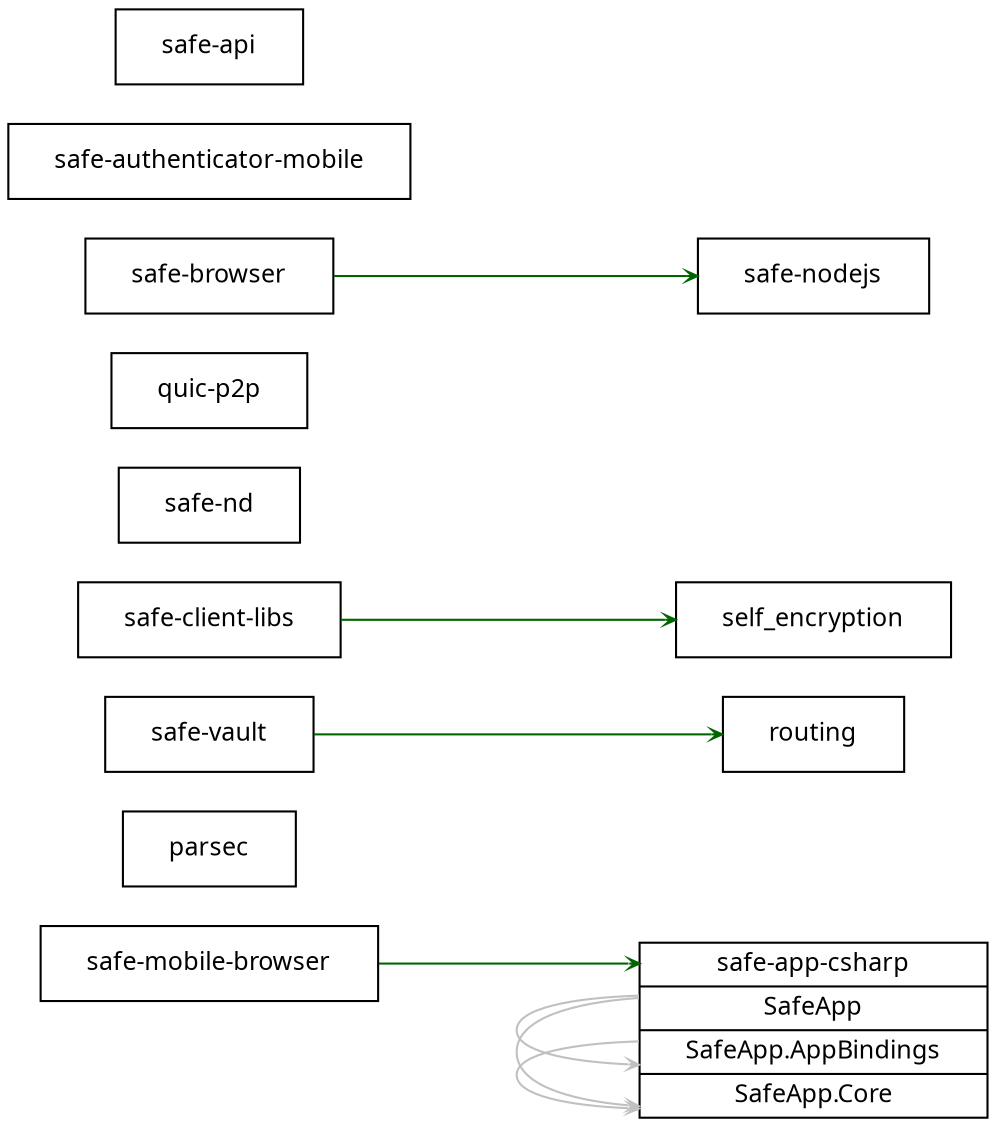 digraph g {
  stylesheet = "./db.css"
  graph[
    rankdir = "LR"
    splines = "spline"
  ];
  node[
    fontsize = "12"
    margin = "0.3,0.06"
    fontname = "verdana"
    shape = "record"
  ];
  edge[
    minlen=3
    color="DarkGreen"
    arrowhead="vee"
    arrowsize=0.5
  ];

"safe-mobile-browser" [
  label = "<K_safe-mobile-browser> \N"
]

"parsec" [
  label = "<K_parsec> \N"
]

"routing" [
  label = "<K_routing> \N"
]

"safe-client-libs" [
  label = "<K_safe-client-libs> \N"
]

"safe-vault" [
  label = "<K_safe-vault> \N"
]

"safe-nd" [
  label = "<K_safe-nd> \N"
]

"quic-p2p" [
  label = "<K_quic-p2p> \N"
]

"safe-nodejs" [
  label = "<K_safe-nodejs> \N"
]

"safe-app-csharp" [
  label = "<K_safe-app-csharp> \N|<K_SafeApp> SafeApp|<K_SafeApp.AppBindings> SafeApp.AppBindings|<K_SafeApp.Core> SafeApp.Core"
]

"self_encryption" [
  label = "<K_self_encryption> \N"
]

"safe-authenticator-mobile" [
  label = "<K_safe-authenticator-mobile> \N"
]

"safe-api" [
  label = "\N"
]

"safe-browser" [
  label = "<K_safe-browser> \N"
]

"safe-app-csharp":"K_SafeApp.AppBindings" -> "safe-app-csharp":"K_SafeApp.Core"	[color="grey"]
"safe-mobile-browser":"K_safe-mobile-browser" -> "safe-app-csharp":"K_safe-app-csharp"
"safe-client-libs":"K_safe-client-libs" -> "self_encryption":"K_self_encryption"
"safe-app-csharp":"K_SafeApp" -> "safe-app-csharp":"K_SafeApp.AppBindings"	[color="grey"]
"safe-app-csharp":"K_SafeApp" -> "safe-app-csharp":"K_SafeApp.Core"	[color="grey"]
"safe-vault":"K_safe-vault" -> "routing":"K_routing"
"safe-browser":"K_safe-browser" -> "safe-nodejs":"K_safe-nodejs"
}
